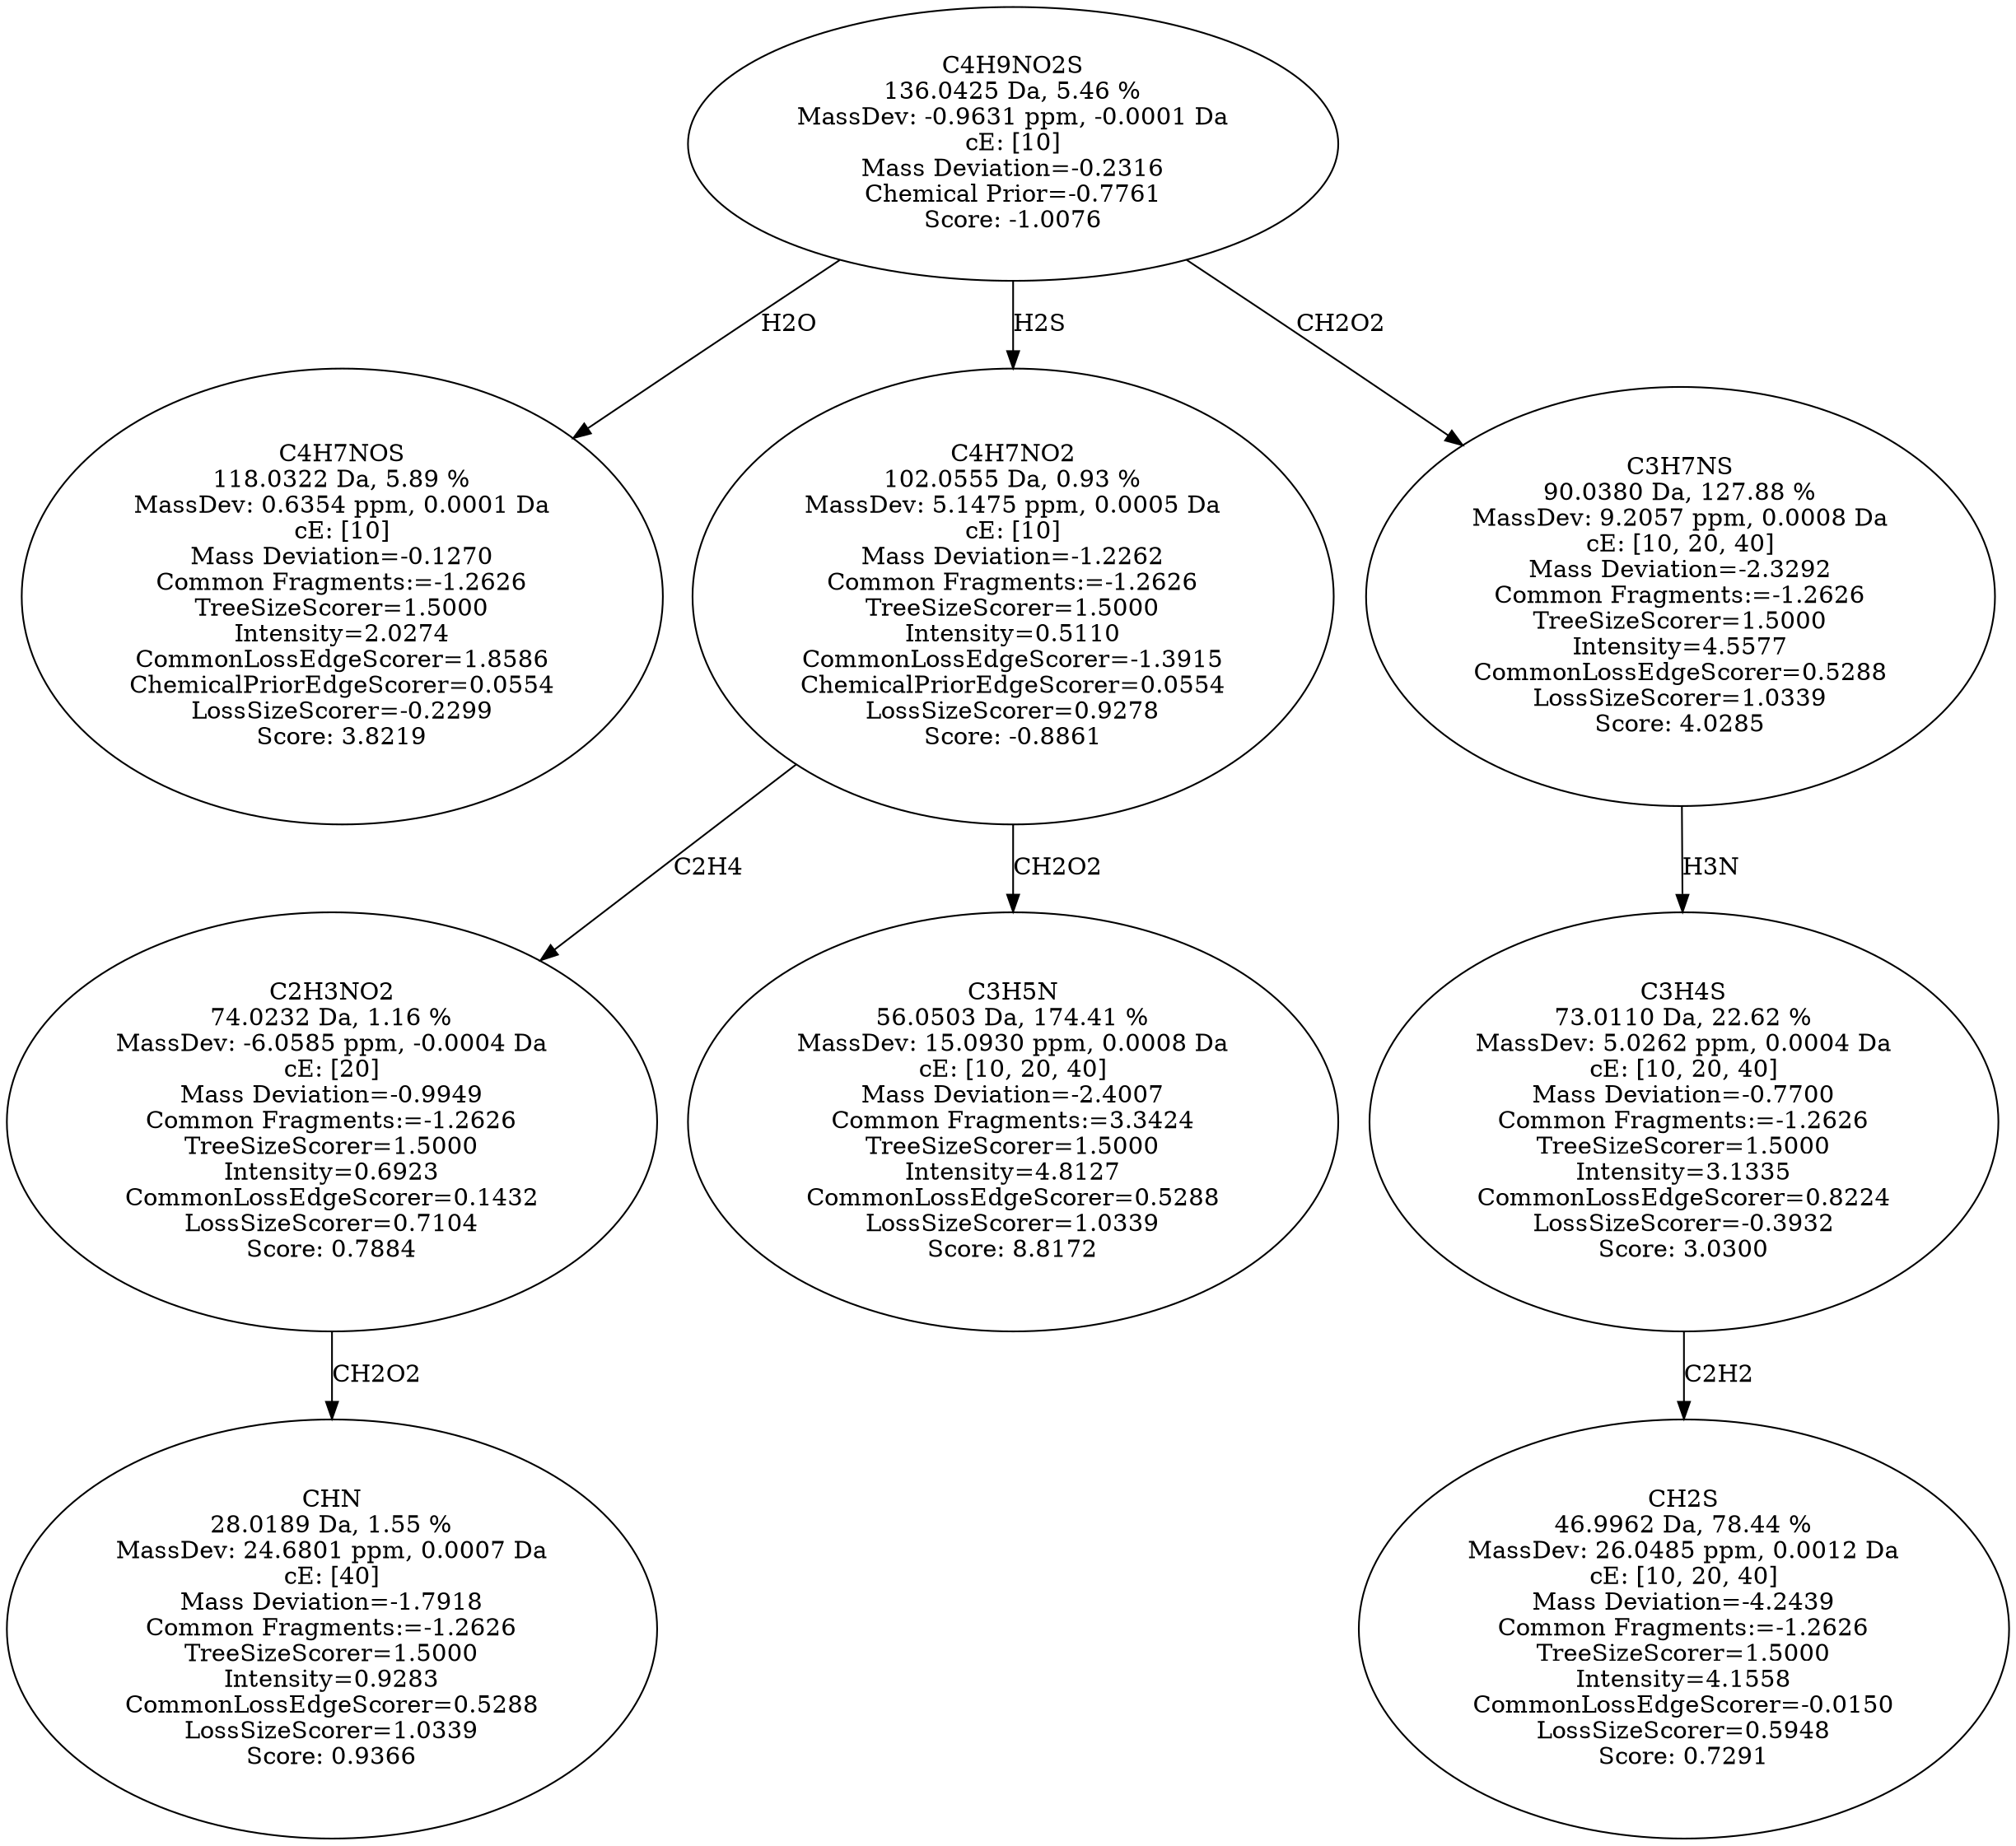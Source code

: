strict digraph {
v1 [label="C4H7NOS\n118.0322 Da, 5.89 %\nMassDev: 0.6354 ppm, 0.0001 Da\ncE: [10]\nMass Deviation=-0.1270\nCommon Fragments:=-1.2626\nTreeSizeScorer=1.5000\nIntensity=2.0274\nCommonLossEdgeScorer=1.8586\nChemicalPriorEdgeScorer=0.0554\nLossSizeScorer=-0.2299\nScore: 3.8219"];
v2 [label="CHN\n28.0189 Da, 1.55 %\nMassDev: 24.6801 ppm, 0.0007 Da\ncE: [40]\nMass Deviation=-1.7918\nCommon Fragments:=-1.2626\nTreeSizeScorer=1.5000\nIntensity=0.9283\nCommonLossEdgeScorer=0.5288\nLossSizeScorer=1.0339\nScore: 0.9366"];
v3 [label="C2H3NO2\n74.0232 Da, 1.16 %\nMassDev: -6.0585 ppm, -0.0004 Da\ncE: [20]\nMass Deviation=-0.9949\nCommon Fragments:=-1.2626\nTreeSizeScorer=1.5000\nIntensity=0.6923\nCommonLossEdgeScorer=0.1432\nLossSizeScorer=0.7104\nScore: 0.7884"];
v4 [label="C3H5N\n56.0503 Da, 174.41 %\nMassDev: 15.0930 ppm, 0.0008 Da\ncE: [10, 20, 40]\nMass Deviation=-2.4007\nCommon Fragments:=3.3424\nTreeSizeScorer=1.5000\nIntensity=4.8127\nCommonLossEdgeScorer=0.5288\nLossSizeScorer=1.0339\nScore: 8.8172"];
v5 [label="C4H7NO2\n102.0555 Da, 0.93 %\nMassDev: 5.1475 ppm, 0.0005 Da\ncE: [10]\nMass Deviation=-1.2262\nCommon Fragments:=-1.2626\nTreeSizeScorer=1.5000\nIntensity=0.5110\nCommonLossEdgeScorer=-1.3915\nChemicalPriorEdgeScorer=0.0554\nLossSizeScorer=0.9278\nScore: -0.8861"];
v6 [label="CH2S\n46.9962 Da, 78.44 %\nMassDev: 26.0485 ppm, 0.0012 Da\ncE: [10, 20, 40]\nMass Deviation=-4.2439\nCommon Fragments:=-1.2626\nTreeSizeScorer=1.5000\nIntensity=4.1558\nCommonLossEdgeScorer=-0.0150\nLossSizeScorer=0.5948\nScore: 0.7291"];
v7 [label="C3H4S\n73.0110 Da, 22.62 %\nMassDev: 5.0262 ppm, 0.0004 Da\ncE: [10, 20, 40]\nMass Deviation=-0.7700\nCommon Fragments:=-1.2626\nTreeSizeScorer=1.5000\nIntensity=3.1335\nCommonLossEdgeScorer=0.8224\nLossSizeScorer=-0.3932\nScore: 3.0300"];
v8 [label="C3H7NS\n90.0380 Da, 127.88 %\nMassDev: 9.2057 ppm, 0.0008 Da\ncE: [10, 20, 40]\nMass Deviation=-2.3292\nCommon Fragments:=-1.2626\nTreeSizeScorer=1.5000\nIntensity=4.5577\nCommonLossEdgeScorer=0.5288\nLossSizeScorer=1.0339\nScore: 4.0285"];
v9 [label="C4H9NO2S\n136.0425 Da, 5.46 %\nMassDev: -0.9631 ppm, -0.0001 Da\ncE: [10]\nMass Deviation=-0.2316\nChemical Prior=-0.7761\nScore: -1.0076"];
v9 -> v1 [label="H2O"];
v3 -> v2 [label="CH2O2"];
v5 -> v3 [label="C2H4"];
v5 -> v4 [label="CH2O2"];
v9 -> v5 [label="H2S"];
v7 -> v6 [label="C2H2"];
v8 -> v7 [label="H3N"];
v9 -> v8 [label="CH2O2"];
}
